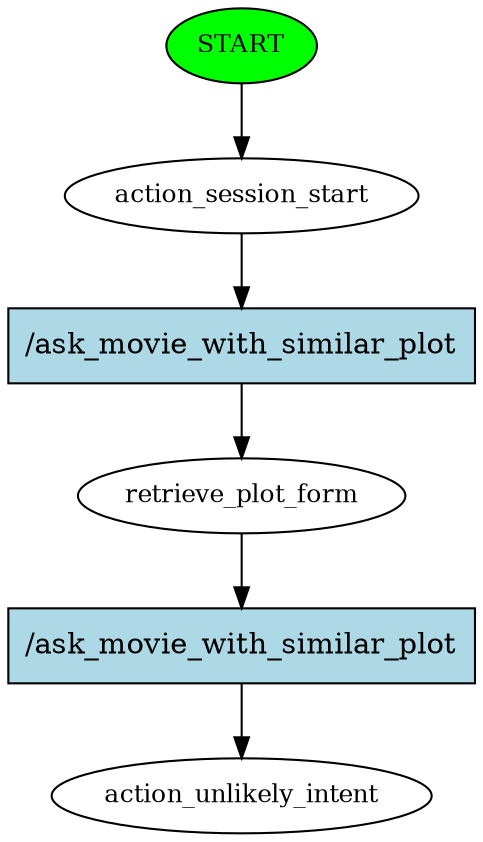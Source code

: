 digraph  {
0 [class="start active", fillcolor=green, fontsize=12, label=START, style=filled];
1 [class=active, fontsize=12, label=action_session_start];
2 [class=active, fontsize=12, label=retrieve_plot_form];
3 [class="dashed active", fontsize=12, label=action_unlikely_intent];
4 [class="intent active", fillcolor=lightblue, label="/ask_movie_with_similar_plot", shape=rect, style=filled];
5 [class="intent active", fillcolor=lightblue, label="/ask_movie_with_similar_plot", shape=rect, style=filled];
0 -> 1  [class=active, key=NONE, label=""];
1 -> 4  [class=active, key=0];
2 -> 5  [class=active, key=0];
4 -> 2  [class=active, key=0];
5 -> 3  [class=active, key=0];
}
